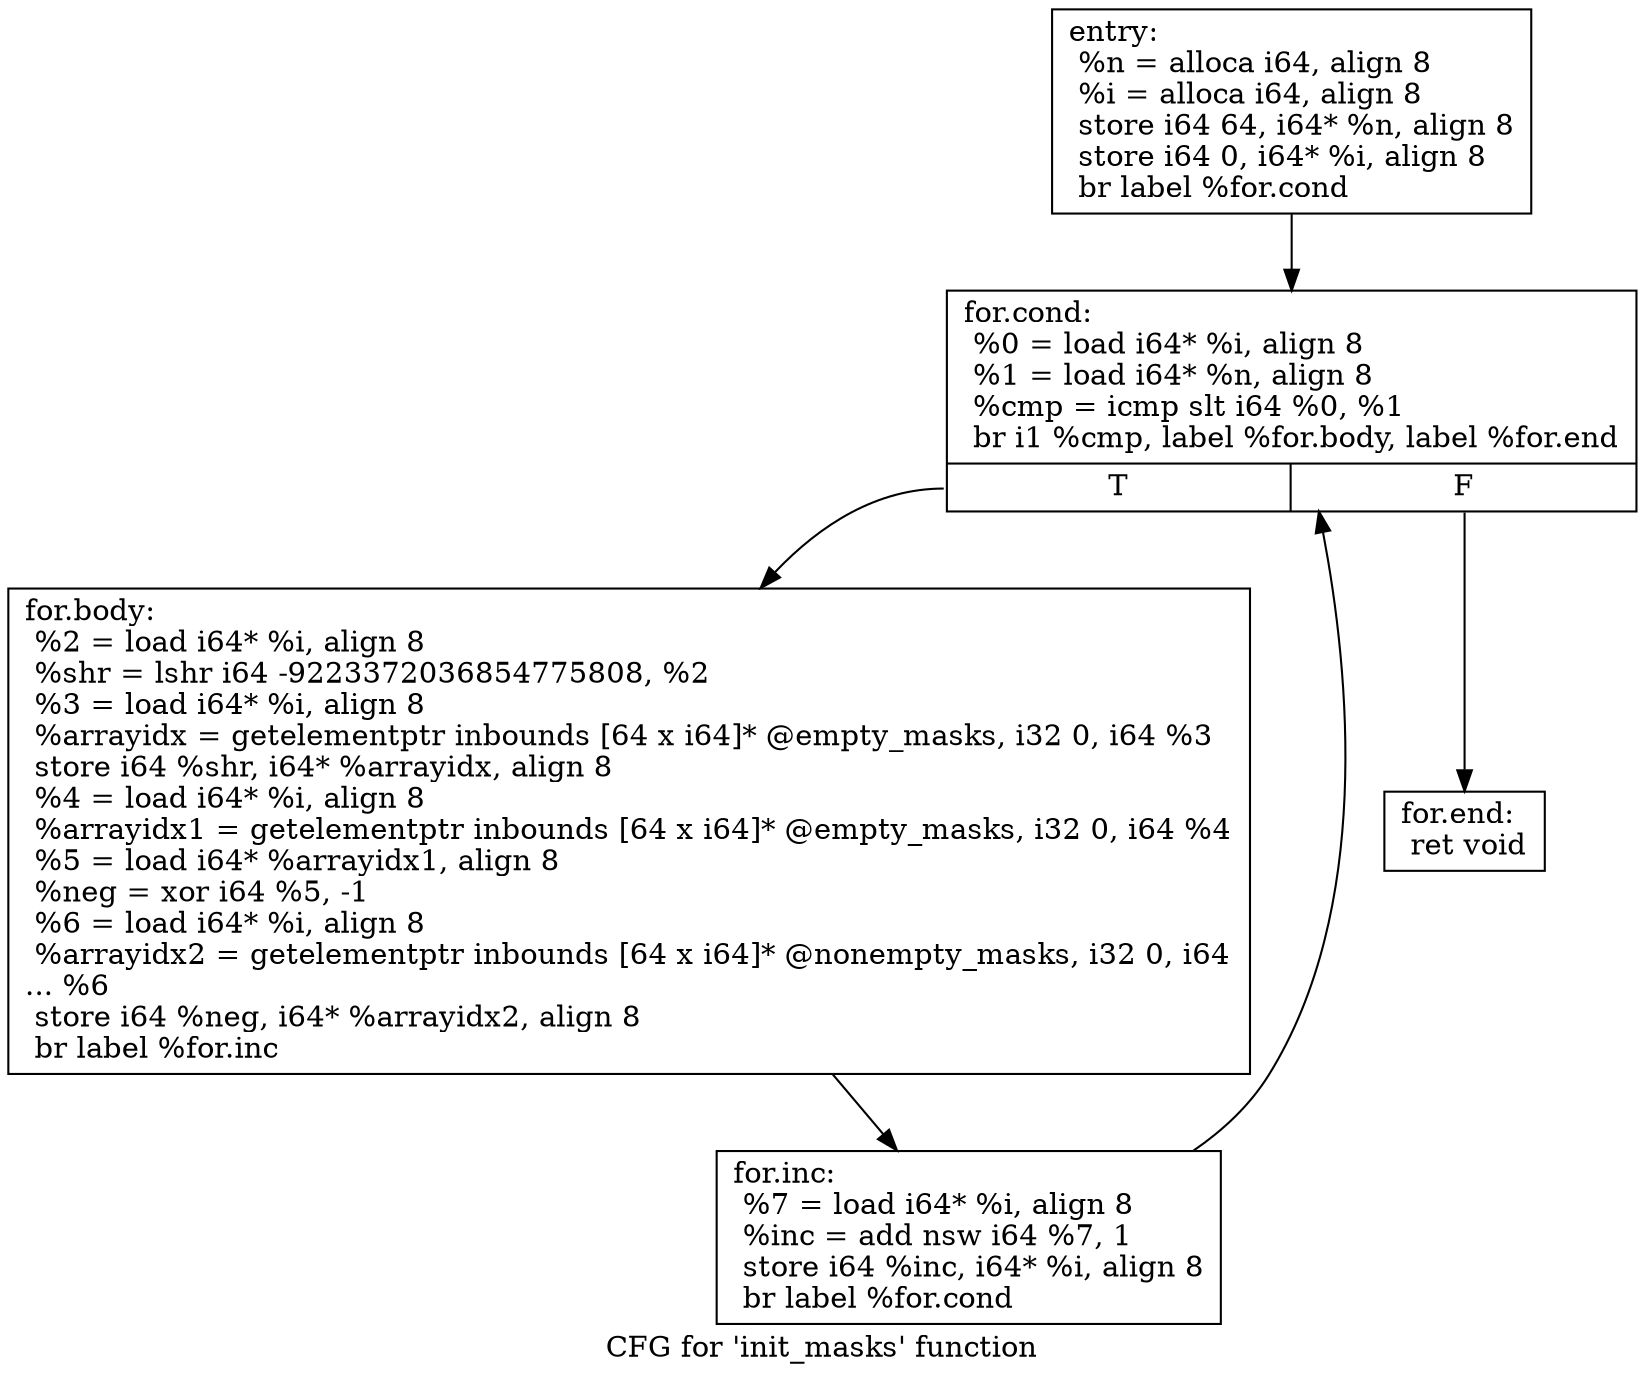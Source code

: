 digraph "CFG for 'init_masks' function" {
	label="CFG for 'init_masks' function";

	Node0x5ec1140 [shape=record,label="{entry:\l  %n = alloca i64, align 8\l  %i = alloca i64, align 8\l  store i64 64, i64* %n, align 8\l  store i64 0, i64* %i, align 8\l  br label %for.cond\l}"];
	Node0x5ec1140 -> Node0x5ec1190;
	Node0x5ec1190 [shape=record,label="{for.cond:                                         \l  %0 = load i64* %i, align 8\l  %1 = load i64* %n, align 8\l  %cmp = icmp slt i64 %0, %1\l  br i1 %cmp, label %for.body, label %for.end\l|{<s0>T|<s1>F}}"];
	Node0x5ec1190:s0 -> Node0x5ec11e0;
	Node0x5ec1190:s1 -> Node0x5ec1280;
	Node0x5ec11e0 [shape=record,label="{for.body:                                         \l  %2 = load i64* %i, align 8\l  %shr = lshr i64 -9223372036854775808, %2\l  %3 = load i64* %i, align 8\l  %arrayidx = getelementptr inbounds [64 x i64]* @empty_masks, i32 0, i64 %3\l  store i64 %shr, i64* %arrayidx, align 8\l  %4 = load i64* %i, align 8\l  %arrayidx1 = getelementptr inbounds [64 x i64]* @empty_masks, i32 0, i64 %4\l  %5 = load i64* %arrayidx1, align 8\l  %neg = xor i64 %5, -1\l  %6 = load i64* %i, align 8\l  %arrayidx2 = getelementptr inbounds [64 x i64]* @nonempty_masks, i32 0, i64\l... %6\l  store i64 %neg, i64* %arrayidx2, align 8\l  br label %for.inc\l}"];
	Node0x5ec11e0 -> Node0x5ec1230;
	Node0x5ec1230 [shape=record,label="{for.inc:                                          \l  %7 = load i64* %i, align 8\l  %inc = add nsw i64 %7, 1\l  store i64 %inc, i64* %i, align 8\l  br label %for.cond\l}"];
	Node0x5ec1230 -> Node0x5ec1190;
	Node0x5ec1280 [shape=record,label="{for.end:                                          \l  ret void\l}"];
}
